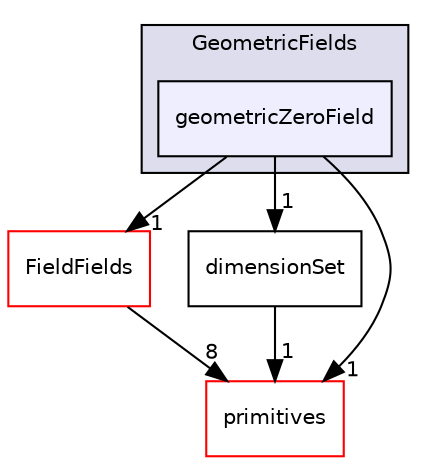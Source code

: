 digraph "src/OpenFOAM/fields/GeometricFields/geometricZeroField" {
  bgcolor=transparent;
  compound=true
  node [ fontsize="10", fontname="Helvetica"];
  edge [ labelfontsize="10", labelfontname="Helvetica"];
  subgraph clusterdir_99558e6cce2e782cc8c86fe4c767e1e1 {
    graph [ bgcolor="#ddddee", pencolor="black", label="GeometricFields" fontname="Helvetica", fontsize="10", URL="dir_99558e6cce2e782cc8c86fe4c767e1e1.html"]
  dir_d502f7f1d1671c3d5d015b74a5c3d608 [shape=box, label="geometricZeroField", style="filled", fillcolor="#eeeeff", pencolor="black", URL="dir_d502f7f1d1671c3d5d015b74a5c3d608.html"];
  }
  dir_8eb3a7b50b56ddbfb00a2ddef0a44ff7 [shape=box label="FieldFields" color="red" URL="dir_8eb3a7b50b56ddbfb00a2ddef0a44ff7.html"];
  dir_ddfbc8513dac5f891eeb54fd21e599df [shape=box label="dimensionSet" URL="dir_ddfbc8513dac5f891eeb54fd21e599df.html"];
  dir_3e50f45338116b169052b428016851aa [shape=box label="primitives" color="red" URL="dir_3e50f45338116b169052b428016851aa.html"];
  dir_8eb3a7b50b56ddbfb00a2ddef0a44ff7->dir_3e50f45338116b169052b428016851aa [headlabel="8", labeldistance=1.5 headhref="dir_002060_002355.html"];
  dir_ddfbc8513dac5f891eeb54fd21e599df->dir_3e50f45338116b169052b428016851aa [headlabel="1", labeldistance=1.5 headhref="dir_002051_002355.html"];
  dir_d502f7f1d1671c3d5d015b74a5c3d608->dir_8eb3a7b50b56ddbfb00a2ddef0a44ff7 [headlabel="1", labeldistance=1.5 headhref="dir_002096_002060.html"];
  dir_d502f7f1d1671c3d5d015b74a5c3d608->dir_ddfbc8513dac5f891eeb54fd21e599df [headlabel="1", labeldistance=1.5 headhref="dir_002096_002051.html"];
  dir_d502f7f1d1671c3d5d015b74a5c3d608->dir_3e50f45338116b169052b428016851aa [headlabel="1", labeldistance=1.5 headhref="dir_002096_002355.html"];
}
